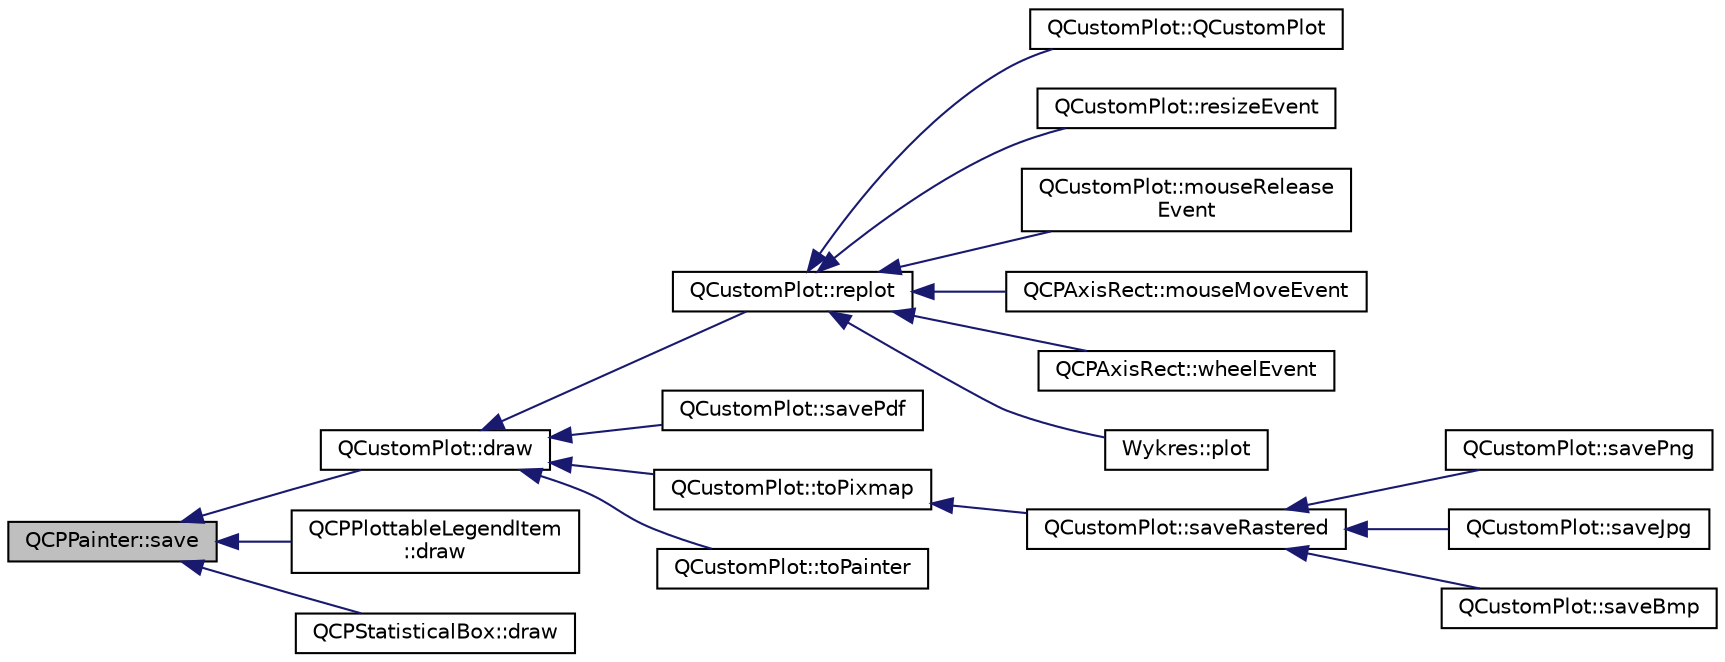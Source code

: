 digraph "QCPPainter::save"
{
  edge [fontname="Helvetica",fontsize="10",labelfontname="Helvetica",labelfontsize="10"];
  node [fontname="Helvetica",fontsize="10",shape=record];
  rankdir="LR";
  Node1 [label="QCPPainter::save",height=0.2,width=0.4,color="black", fillcolor="grey75", style="filled", fontcolor="black"];
  Node1 -> Node2 [dir="back",color="midnightblue",fontsize="10",style="solid",fontname="Helvetica"];
  Node2 [label="QCustomPlot::draw",height=0.2,width=0.4,color="black", fillcolor="white", style="filled",URL="$class_q_custom_plot.html#ad7a7d878bf050f101a43008e7d8fdb52"];
  Node2 -> Node3 [dir="back",color="midnightblue",fontsize="10",style="solid",fontname="Helvetica"];
  Node3 [label="QCustomPlot::replot",height=0.2,width=0.4,color="black", fillcolor="white", style="filled",URL="$class_q_custom_plot.html#a606fd384b2a637ce2c24899bcbde77d6"];
  Node3 -> Node4 [dir="back",color="midnightblue",fontsize="10",style="solid",fontname="Helvetica"];
  Node4 [label="QCustomPlot::QCustomPlot",height=0.2,width=0.4,color="black", fillcolor="white", style="filled",URL="$class_q_custom_plot.html#a45b99626558651a6428b83972b0b34b8"];
  Node3 -> Node5 [dir="back",color="midnightblue",fontsize="10",style="solid",fontname="Helvetica"];
  Node5 [label="QCustomPlot::resizeEvent",height=0.2,width=0.4,color="black", fillcolor="white", style="filled",URL="$class_q_custom_plot.html#a13e05523a40c3f08875df5cde85cf0d9"];
  Node3 -> Node6 [dir="back",color="midnightblue",fontsize="10",style="solid",fontname="Helvetica"];
  Node6 [label="QCustomPlot::mouseRelease\lEvent",height=0.2,width=0.4,color="black", fillcolor="white", style="filled",URL="$class_q_custom_plot.html#a724e97d2e8c03e68adac5f4b6164a1b3"];
  Node3 -> Node7 [dir="back",color="midnightblue",fontsize="10",style="solid",fontname="Helvetica"];
  Node7 [label="QCPAxisRect::mouseMoveEvent",height=0.2,width=0.4,color="black", fillcolor="white", style="filled",URL="$class_q_c_p_axis_rect.html#a4baf3d5dd69166788f6ceda0ea182c6e"];
  Node3 -> Node8 [dir="back",color="midnightblue",fontsize="10",style="solid",fontname="Helvetica"];
  Node8 [label="QCPAxisRect::wheelEvent",height=0.2,width=0.4,color="black", fillcolor="white", style="filled",URL="$class_q_c_p_axis_rect.html#a5acf41fc30aa68ea263246ecfad85c31"];
  Node3 -> Node9 [dir="back",color="midnightblue",fontsize="10",style="solid",fontname="Helvetica"];
  Node9 [label="Wykres::plot",height=0.2,width=0.4,color="black", fillcolor="white", style="filled",URL="$class_wykres.html#a5733ec2d1bef2b52cb8fe1022336d14d",tooltip="Wykres::plot - rysuje dane na wykresie. "];
  Node2 -> Node10 [dir="back",color="midnightblue",fontsize="10",style="solid",fontname="Helvetica"];
  Node10 [label="QCustomPlot::savePdf",height=0.2,width=0.4,color="black", fillcolor="white", style="filled",URL="$class_q_custom_plot.html#a632da44c6d94ea8b271eb483b08b5114"];
  Node2 -> Node11 [dir="back",color="midnightblue",fontsize="10",style="solid",fontname="Helvetica"];
  Node11 [label="QCustomPlot::toPixmap",height=0.2,width=0.4,color="black", fillcolor="white", style="filled",URL="$class_q_custom_plot.html#aabb974d71ce96c137dc04eb6eab844fe"];
  Node11 -> Node12 [dir="back",color="midnightblue",fontsize="10",style="solid",fontname="Helvetica"];
  Node12 [label="QCustomPlot::saveRastered",height=0.2,width=0.4,color="black", fillcolor="white", style="filled",URL="$class_q_custom_plot.html#ab528b84cf92baabe29b1d0ef2f77c93e"];
  Node12 -> Node13 [dir="back",color="midnightblue",fontsize="10",style="solid",fontname="Helvetica"];
  Node13 [label="QCustomPlot::savePng",height=0.2,width=0.4,color="black", fillcolor="white", style="filled",URL="$class_q_custom_plot.html#a7636261aff1f6d25c9da749ece3fc8b8"];
  Node12 -> Node14 [dir="back",color="midnightblue",fontsize="10",style="solid",fontname="Helvetica"];
  Node14 [label="QCustomPlot::saveJpg",height=0.2,width=0.4,color="black", fillcolor="white", style="filled",URL="$class_q_custom_plot.html#a490c722092d1771e8ce4a7a73dfd84ab"];
  Node12 -> Node15 [dir="back",color="midnightblue",fontsize="10",style="solid",fontname="Helvetica"];
  Node15 [label="QCustomPlot::saveBmp",height=0.2,width=0.4,color="black", fillcolor="white", style="filled",URL="$class_q_custom_plot.html#a6629d9e8e6da4bf18055ee0257fdce9a"];
  Node2 -> Node16 [dir="back",color="midnightblue",fontsize="10",style="solid",fontname="Helvetica"];
  Node16 [label="QCustomPlot::toPainter",height=0.2,width=0.4,color="black", fillcolor="white", style="filled",URL="$class_q_custom_plot.html#a1be68d5c0f1e086d6374d1340a193fb9"];
  Node1 -> Node17 [dir="back",color="midnightblue",fontsize="10",style="solid",fontname="Helvetica"];
  Node17 [label="QCPPlottableLegendItem\l::draw",height=0.2,width=0.4,color="black", fillcolor="white", style="filled",URL="$class_q_c_p_plottable_legend_item.html#a68a781c3de4f9959fdf82075052d43aa"];
  Node1 -> Node18 [dir="back",color="midnightblue",fontsize="10",style="solid",fontname="Helvetica"];
  Node18 [label="QCPStatisticalBox::draw",height=0.2,width=0.4,color="black", fillcolor="white", style="filled",URL="$class_q_c_p_statistical_box.html#a753b62761217dd6b92f8a29e286a1317"];
}
